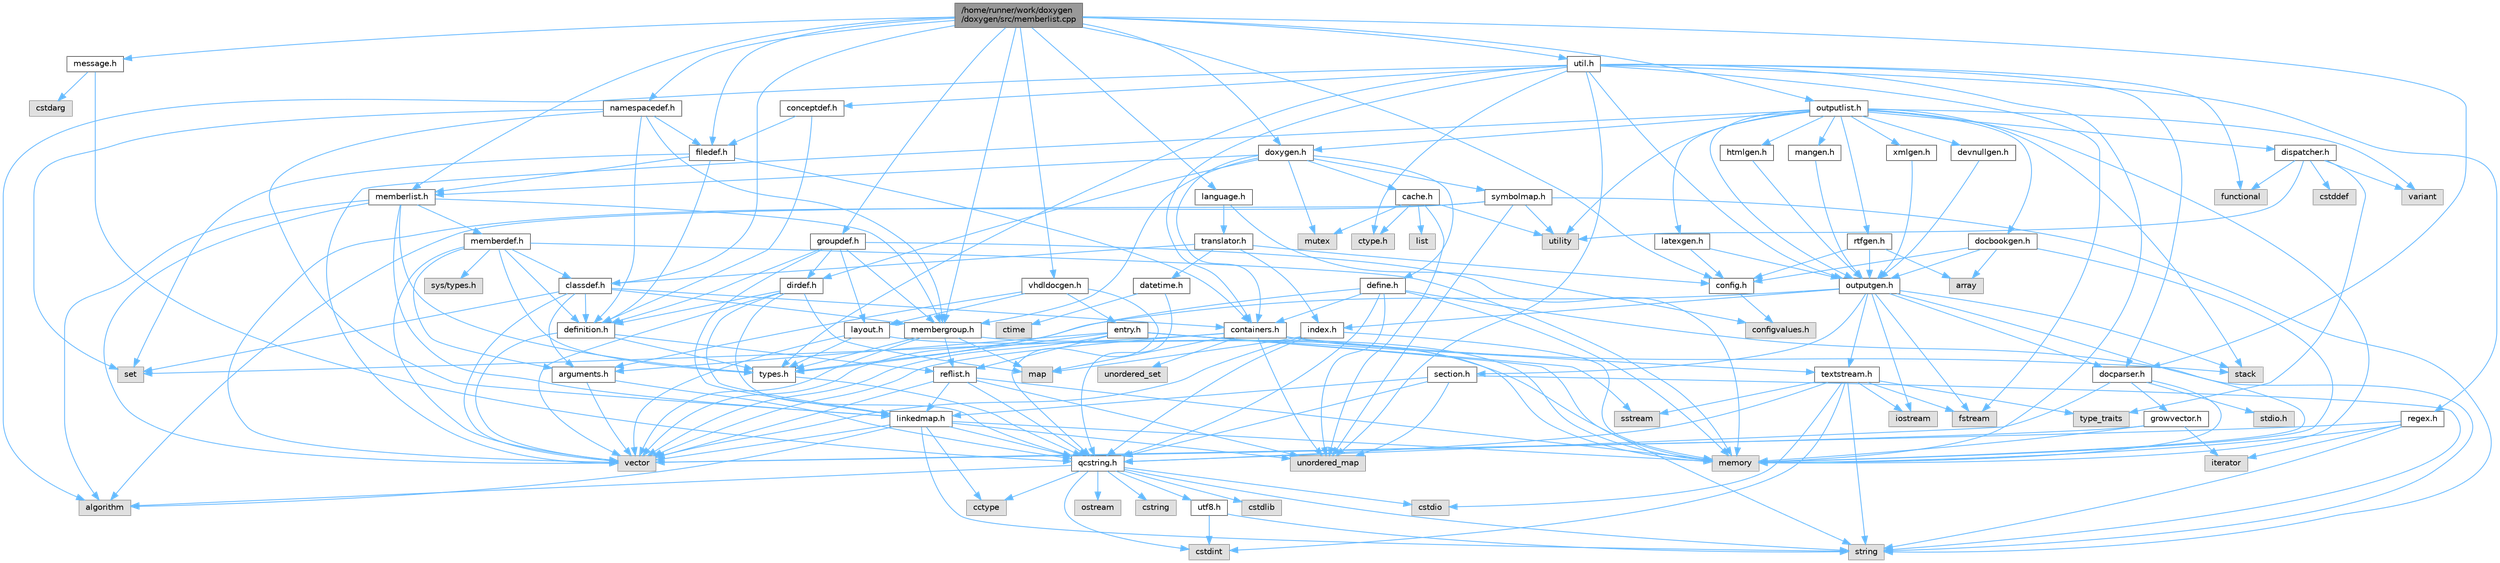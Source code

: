 digraph "/home/runner/work/doxygen/doxygen/src/memberlist.cpp"
{
 // INTERACTIVE_SVG=YES
 // LATEX_PDF_SIZE
  bgcolor="transparent";
  edge [fontname=Helvetica,fontsize=10,labelfontname=Helvetica,labelfontsize=10];
  node [fontname=Helvetica,fontsize=10,shape=box,height=0.2,width=0.4];
  Node1 [label="/home/runner/work/doxygen\l/doxygen/src/memberlist.cpp",height=0.2,width=0.4,color="gray40", fillcolor="grey60", style="filled", fontcolor="black",tooltip=" "];
  Node1 -> Node2 [color="steelblue1",style="solid"];
  Node2 [label="memberlist.h",height=0.2,width=0.4,color="grey40", fillcolor="white", style="filled",URL="$dd/d78/memberlist_8h.html",tooltip=" "];
  Node2 -> Node3 [color="steelblue1",style="solid"];
  Node3 [label="vector",height=0.2,width=0.4,color="grey60", fillcolor="#E0E0E0", style="filled",tooltip=" "];
  Node2 -> Node4 [color="steelblue1",style="solid"];
  Node4 [label="algorithm",height=0.2,width=0.4,color="grey60", fillcolor="#E0E0E0", style="filled",tooltip=" "];
  Node2 -> Node5 [color="steelblue1",style="solid"];
  Node5 [label="memberdef.h",height=0.2,width=0.4,color="grey40", fillcolor="white", style="filled",URL="$d4/d46/memberdef_8h.html",tooltip=" "];
  Node5 -> Node3 [color="steelblue1",style="solid"];
  Node5 -> Node6 [color="steelblue1",style="solid"];
  Node6 [label="memory",height=0.2,width=0.4,color="grey60", fillcolor="#E0E0E0", style="filled",tooltip=" "];
  Node5 -> Node7 [color="steelblue1",style="solid"];
  Node7 [label="sys/types.h",height=0.2,width=0.4,color="grey60", fillcolor="#E0E0E0", style="filled",tooltip=" "];
  Node5 -> Node8 [color="steelblue1",style="solid"];
  Node8 [label="types.h",height=0.2,width=0.4,color="grey40", fillcolor="white", style="filled",URL="$d9/d49/types_8h.html",tooltip="This file contains a number of basic enums and types."];
  Node8 -> Node9 [color="steelblue1",style="solid"];
  Node9 [label="qcstring.h",height=0.2,width=0.4,color="grey40", fillcolor="white", style="filled",URL="$d7/d5c/qcstring_8h.html",tooltip=" "];
  Node9 -> Node10 [color="steelblue1",style="solid"];
  Node10 [label="string",height=0.2,width=0.4,color="grey60", fillcolor="#E0E0E0", style="filled",tooltip=" "];
  Node9 -> Node4 [color="steelblue1",style="solid"];
  Node9 -> Node11 [color="steelblue1",style="solid"];
  Node11 [label="cctype",height=0.2,width=0.4,color="grey60", fillcolor="#E0E0E0", style="filled",tooltip=" "];
  Node9 -> Node12 [color="steelblue1",style="solid"];
  Node12 [label="cstring",height=0.2,width=0.4,color="grey60", fillcolor="#E0E0E0", style="filled",tooltip=" "];
  Node9 -> Node13 [color="steelblue1",style="solid"];
  Node13 [label="cstdio",height=0.2,width=0.4,color="grey60", fillcolor="#E0E0E0", style="filled",tooltip=" "];
  Node9 -> Node14 [color="steelblue1",style="solid"];
  Node14 [label="cstdlib",height=0.2,width=0.4,color="grey60", fillcolor="#E0E0E0", style="filled",tooltip=" "];
  Node9 -> Node15 [color="steelblue1",style="solid"];
  Node15 [label="cstdint",height=0.2,width=0.4,color="grey60", fillcolor="#E0E0E0", style="filled",tooltip=" "];
  Node9 -> Node16 [color="steelblue1",style="solid"];
  Node16 [label="ostream",height=0.2,width=0.4,color="grey60", fillcolor="#E0E0E0", style="filled",tooltip=" "];
  Node9 -> Node17 [color="steelblue1",style="solid"];
  Node17 [label="utf8.h",height=0.2,width=0.4,color="grey40", fillcolor="white", style="filled",URL="$db/d7c/utf8_8h.html",tooltip="Various UTF8 related helper functions."];
  Node17 -> Node15 [color="steelblue1",style="solid"];
  Node17 -> Node10 [color="steelblue1",style="solid"];
  Node5 -> Node18 [color="steelblue1",style="solid"];
  Node18 [label="definition.h",height=0.2,width=0.4,color="grey40", fillcolor="white", style="filled",URL="$df/da1/definition_8h.html",tooltip=" "];
  Node18 -> Node3 [color="steelblue1",style="solid"];
  Node18 -> Node8 [color="steelblue1",style="solid"];
  Node18 -> Node19 [color="steelblue1",style="solid"];
  Node19 [label="reflist.h",height=0.2,width=0.4,color="grey40", fillcolor="white", style="filled",URL="$d1/d02/reflist_8h.html",tooltip=" "];
  Node19 -> Node3 [color="steelblue1",style="solid"];
  Node19 -> Node20 [color="steelblue1",style="solid"];
  Node20 [label="unordered_map",height=0.2,width=0.4,color="grey60", fillcolor="#E0E0E0", style="filled",tooltip=" "];
  Node19 -> Node6 [color="steelblue1",style="solid"];
  Node19 -> Node9 [color="steelblue1",style="solid"];
  Node19 -> Node21 [color="steelblue1",style="solid"];
  Node21 [label="linkedmap.h",height=0.2,width=0.4,color="grey40", fillcolor="white", style="filled",URL="$da/de1/linkedmap_8h.html",tooltip=" "];
  Node21 -> Node20 [color="steelblue1",style="solid"];
  Node21 -> Node3 [color="steelblue1",style="solid"];
  Node21 -> Node6 [color="steelblue1",style="solid"];
  Node21 -> Node10 [color="steelblue1",style="solid"];
  Node21 -> Node4 [color="steelblue1",style="solid"];
  Node21 -> Node11 [color="steelblue1",style="solid"];
  Node21 -> Node9 [color="steelblue1",style="solid"];
  Node5 -> Node22 [color="steelblue1",style="solid"];
  Node22 [label="arguments.h",height=0.2,width=0.4,color="grey40", fillcolor="white", style="filled",URL="$df/d9b/arguments_8h.html",tooltip=" "];
  Node22 -> Node3 [color="steelblue1",style="solid"];
  Node22 -> Node9 [color="steelblue1",style="solid"];
  Node5 -> Node23 [color="steelblue1",style="solid"];
  Node23 [label="classdef.h",height=0.2,width=0.4,color="grey40", fillcolor="white", style="filled",URL="$d1/da6/classdef_8h.html",tooltip=" "];
  Node23 -> Node3 [color="steelblue1",style="solid"];
  Node23 -> Node24 [color="steelblue1",style="solid"];
  Node24 [label="set",height=0.2,width=0.4,color="grey60", fillcolor="#E0E0E0", style="filled",tooltip=" "];
  Node23 -> Node25 [color="steelblue1",style="solid"];
  Node25 [label="containers.h",height=0.2,width=0.4,color="grey40", fillcolor="white", style="filled",URL="$d5/d75/containers_8h.html",tooltip=" "];
  Node25 -> Node3 [color="steelblue1",style="solid"];
  Node25 -> Node10 [color="steelblue1",style="solid"];
  Node25 -> Node24 [color="steelblue1",style="solid"];
  Node25 -> Node26 [color="steelblue1",style="solid"];
  Node26 [label="map",height=0.2,width=0.4,color="grey60", fillcolor="#E0E0E0", style="filled",tooltip=" "];
  Node25 -> Node27 [color="steelblue1",style="solid"];
  Node27 [label="unordered_set",height=0.2,width=0.4,color="grey60", fillcolor="#E0E0E0", style="filled",tooltip=" "];
  Node25 -> Node20 [color="steelblue1",style="solid"];
  Node25 -> Node28 [color="steelblue1",style="solid"];
  Node28 [label="stack",height=0.2,width=0.4,color="grey60", fillcolor="#E0E0E0", style="filled",tooltip=" "];
  Node23 -> Node18 [color="steelblue1",style="solid"];
  Node23 -> Node22 [color="steelblue1",style="solid"];
  Node23 -> Node29 [color="steelblue1",style="solid"];
  Node29 [label="membergroup.h",height=0.2,width=0.4,color="grey40", fillcolor="white", style="filled",URL="$d9/d11/membergroup_8h.html",tooltip=" "];
  Node29 -> Node3 [color="steelblue1",style="solid"];
  Node29 -> Node26 [color="steelblue1",style="solid"];
  Node29 -> Node6 [color="steelblue1",style="solid"];
  Node29 -> Node8 [color="steelblue1",style="solid"];
  Node29 -> Node19 [color="steelblue1",style="solid"];
  Node2 -> Node21 [color="steelblue1",style="solid"];
  Node2 -> Node8 [color="steelblue1",style="solid"];
  Node2 -> Node29 [color="steelblue1",style="solid"];
  Node1 -> Node23 [color="steelblue1",style="solid"];
  Node1 -> Node30 [color="steelblue1",style="solid"];
  Node30 [label="message.h",height=0.2,width=0.4,color="grey40", fillcolor="white", style="filled",URL="$d2/d0d/message_8h.html",tooltip=" "];
  Node30 -> Node31 [color="steelblue1",style="solid"];
  Node31 [label="cstdarg",height=0.2,width=0.4,color="grey60", fillcolor="#E0E0E0", style="filled",tooltip=" "];
  Node30 -> Node9 [color="steelblue1",style="solid"];
  Node1 -> Node32 [color="steelblue1",style="solid"];
  Node32 [label="util.h",height=0.2,width=0.4,color="grey40", fillcolor="white", style="filled",URL="$d8/d3c/util_8h.html",tooltip="A bunch of utility functions."];
  Node32 -> Node6 [color="steelblue1",style="solid"];
  Node32 -> Node20 [color="steelblue1",style="solid"];
  Node32 -> Node4 [color="steelblue1",style="solid"];
  Node32 -> Node33 [color="steelblue1",style="solid"];
  Node33 [label="functional",height=0.2,width=0.4,color="grey60", fillcolor="#E0E0E0", style="filled",tooltip=" "];
  Node32 -> Node34 [color="steelblue1",style="solid"];
  Node34 [label="fstream",height=0.2,width=0.4,color="grey60", fillcolor="#E0E0E0", style="filled",tooltip=" "];
  Node32 -> Node35 [color="steelblue1",style="solid"];
  Node35 [label="ctype.h",height=0.2,width=0.4,color="grey60", fillcolor="#E0E0E0", style="filled",tooltip=" "];
  Node32 -> Node8 [color="steelblue1",style="solid"];
  Node32 -> Node36 [color="steelblue1",style="solid"];
  Node36 [label="docparser.h",height=0.2,width=0.4,color="grey40", fillcolor="white", style="filled",URL="$de/d9c/docparser_8h.html",tooltip=" "];
  Node36 -> Node37 [color="steelblue1",style="solid"];
  Node37 [label="stdio.h",height=0.2,width=0.4,color="grey60", fillcolor="#E0E0E0", style="filled",tooltip=" "];
  Node36 -> Node6 [color="steelblue1",style="solid"];
  Node36 -> Node9 [color="steelblue1",style="solid"];
  Node36 -> Node38 [color="steelblue1",style="solid"];
  Node38 [label="growvector.h",height=0.2,width=0.4,color="grey40", fillcolor="white", style="filled",URL="$d7/d50/growvector_8h.html",tooltip=" "];
  Node38 -> Node3 [color="steelblue1",style="solid"];
  Node38 -> Node6 [color="steelblue1",style="solid"];
  Node38 -> Node39 [color="steelblue1",style="solid"];
  Node39 [label="iterator",height=0.2,width=0.4,color="grey60", fillcolor="#E0E0E0", style="filled",tooltip=" "];
  Node32 -> Node25 [color="steelblue1",style="solid"];
  Node32 -> Node40 [color="steelblue1",style="solid"];
  Node40 [label="outputgen.h",height=0.2,width=0.4,color="grey40", fillcolor="white", style="filled",URL="$df/d06/outputgen_8h.html",tooltip=" "];
  Node40 -> Node6 [color="steelblue1",style="solid"];
  Node40 -> Node28 [color="steelblue1",style="solid"];
  Node40 -> Node41 [color="steelblue1",style="solid"];
  Node41 [label="iostream",height=0.2,width=0.4,color="grey60", fillcolor="#E0E0E0", style="filled",tooltip=" "];
  Node40 -> Node34 [color="steelblue1",style="solid"];
  Node40 -> Node8 [color="steelblue1",style="solid"];
  Node40 -> Node42 [color="steelblue1",style="solid"];
  Node42 [label="index.h",height=0.2,width=0.4,color="grey40", fillcolor="white", style="filled",URL="$d1/db5/index_8h.html",tooltip=" "];
  Node42 -> Node6 [color="steelblue1",style="solid"];
  Node42 -> Node3 [color="steelblue1",style="solid"];
  Node42 -> Node26 [color="steelblue1",style="solid"];
  Node42 -> Node9 [color="steelblue1",style="solid"];
  Node40 -> Node43 [color="steelblue1",style="solid"];
  Node43 [label="section.h",height=0.2,width=0.4,color="grey40", fillcolor="white", style="filled",URL="$d1/d2a/section_8h.html",tooltip=" "];
  Node43 -> Node10 [color="steelblue1",style="solid"];
  Node43 -> Node20 [color="steelblue1",style="solid"];
  Node43 -> Node9 [color="steelblue1",style="solid"];
  Node43 -> Node21 [color="steelblue1",style="solid"];
  Node40 -> Node44 [color="steelblue1",style="solid"];
  Node44 [label="textstream.h",height=0.2,width=0.4,color="grey40", fillcolor="white", style="filled",URL="$d4/d7d/textstream_8h.html",tooltip=" "];
  Node44 -> Node10 [color="steelblue1",style="solid"];
  Node44 -> Node41 [color="steelblue1",style="solid"];
  Node44 -> Node45 [color="steelblue1",style="solid"];
  Node45 [label="sstream",height=0.2,width=0.4,color="grey60", fillcolor="#E0E0E0", style="filled",tooltip=" "];
  Node44 -> Node15 [color="steelblue1",style="solid"];
  Node44 -> Node13 [color="steelblue1",style="solid"];
  Node44 -> Node34 [color="steelblue1",style="solid"];
  Node44 -> Node46 [color="steelblue1",style="solid"];
  Node46 [label="type_traits",height=0.2,width=0.4,color="grey60", fillcolor="#E0E0E0", style="filled",tooltip=" "];
  Node44 -> Node9 [color="steelblue1",style="solid"];
  Node40 -> Node36 [color="steelblue1",style="solid"];
  Node32 -> Node47 [color="steelblue1",style="solid"];
  Node47 [label="regex.h",height=0.2,width=0.4,color="grey40", fillcolor="white", style="filled",URL="$d1/d21/regex_8h.html",tooltip=" "];
  Node47 -> Node6 [color="steelblue1",style="solid"];
  Node47 -> Node10 [color="steelblue1",style="solid"];
  Node47 -> Node3 [color="steelblue1",style="solid"];
  Node47 -> Node39 [color="steelblue1",style="solid"];
  Node32 -> Node48 [color="steelblue1",style="solid"];
  Node48 [label="conceptdef.h",height=0.2,width=0.4,color="grey40", fillcolor="white", style="filled",URL="$da/df1/conceptdef_8h.html",tooltip=" "];
  Node48 -> Node18 [color="steelblue1",style="solid"];
  Node48 -> Node49 [color="steelblue1",style="solid"];
  Node49 [label="filedef.h",height=0.2,width=0.4,color="grey40", fillcolor="white", style="filled",URL="$d4/d3a/filedef_8h.html",tooltip=" "];
  Node49 -> Node24 [color="steelblue1",style="solid"];
  Node49 -> Node18 [color="steelblue1",style="solid"];
  Node49 -> Node2 [color="steelblue1",style="solid"];
  Node49 -> Node25 [color="steelblue1",style="solid"];
  Node1 -> Node50 [color="steelblue1",style="solid"];
  Node50 [label="language.h",height=0.2,width=0.4,color="grey40", fillcolor="white", style="filled",URL="$d8/dce/language_8h.html",tooltip=" "];
  Node50 -> Node51 [color="steelblue1",style="solid"];
  Node51 [label="translator.h",height=0.2,width=0.4,color="grey40", fillcolor="white", style="filled",URL="$d9/df1/translator_8h.html",tooltip=" "];
  Node51 -> Node23 [color="steelblue1",style="solid"];
  Node51 -> Node52 [color="steelblue1",style="solid"];
  Node52 [label="config.h",height=0.2,width=0.4,color="grey40", fillcolor="white", style="filled",URL="$db/d16/config_8h.html",tooltip=" "];
  Node52 -> Node53 [color="steelblue1",style="solid"];
  Node53 [label="configvalues.h",height=0.2,width=0.4,color="grey60", fillcolor="#E0E0E0", style="filled",tooltip=" "];
  Node51 -> Node54 [color="steelblue1",style="solid"];
  Node54 [label="datetime.h",height=0.2,width=0.4,color="grey40", fillcolor="white", style="filled",URL="$de/d1b/datetime_8h.html",tooltip=" "];
  Node54 -> Node55 [color="steelblue1",style="solid"];
  Node55 [label="ctime",height=0.2,width=0.4,color="grey60", fillcolor="#E0E0E0", style="filled",tooltip=" "];
  Node54 -> Node9 [color="steelblue1",style="solid"];
  Node51 -> Node42 [color="steelblue1",style="solid"];
  Node50 -> Node53 [color="steelblue1",style="solid"];
  Node1 -> Node56 [color="steelblue1",style="solid"];
  Node56 [label="doxygen.h",height=0.2,width=0.4,color="grey40", fillcolor="white", style="filled",URL="$d1/da1/doxygen_8h.html",tooltip=" "];
  Node56 -> Node57 [color="steelblue1",style="solid"];
  Node57 [label="mutex",height=0.2,width=0.4,color="grey60", fillcolor="#E0E0E0", style="filled",tooltip=" "];
  Node56 -> Node25 [color="steelblue1",style="solid"];
  Node56 -> Node29 [color="steelblue1",style="solid"];
  Node56 -> Node58 [color="steelblue1",style="solid"];
  Node58 [label="dirdef.h",height=0.2,width=0.4,color="grey40", fillcolor="white", style="filled",URL="$d6/d15/dirdef_8h.html",tooltip=" "];
  Node58 -> Node3 [color="steelblue1",style="solid"];
  Node58 -> Node26 [color="steelblue1",style="solid"];
  Node58 -> Node9 [color="steelblue1",style="solid"];
  Node58 -> Node21 [color="steelblue1",style="solid"];
  Node58 -> Node18 [color="steelblue1",style="solid"];
  Node56 -> Node2 [color="steelblue1",style="solid"];
  Node56 -> Node59 [color="steelblue1",style="solid"];
  Node59 [label="define.h",height=0.2,width=0.4,color="grey40", fillcolor="white", style="filled",URL="$df/d67/define_8h.html",tooltip=" "];
  Node59 -> Node3 [color="steelblue1",style="solid"];
  Node59 -> Node6 [color="steelblue1",style="solid"];
  Node59 -> Node10 [color="steelblue1",style="solid"];
  Node59 -> Node20 [color="steelblue1",style="solid"];
  Node59 -> Node9 [color="steelblue1",style="solid"];
  Node59 -> Node25 [color="steelblue1",style="solid"];
  Node56 -> Node60 [color="steelblue1",style="solid"];
  Node60 [label="cache.h",height=0.2,width=0.4,color="grey40", fillcolor="white", style="filled",URL="$d3/d26/cache_8h.html",tooltip=" "];
  Node60 -> Node61 [color="steelblue1",style="solid"];
  Node61 [label="list",height=0.2,width=0.4,color="grey60", fillcolor="#E0E0E0", style="filled",tooltip=" "];
  Node60 -> Node20 [color="steelblue1",style="solid"];
  Node60 -> Node57 [color="steelblue1",style="solid"];
  Node60 -> Node62 [color="steelblue1",style="solid"];
  Node62 [label="utility",height=0.2,width=0.4,color="grey60", fillcolor="#E0E0E0", style="filled",tooltip=" "];
  Node60 -> Node35 [color="steelblue1",style="solid"];
  Node56 -> Node63 [color="steelblue1",style="solid"];
  Node63 [label="symbolmap.h",height=0.2,width=0.4,color="grey40", fillcolor="white", style="filled",URL="$d7/ddd/symbolmap_8h.html",tooltip=" "];
  Node63 -> Node4 [color="steelblue1",style="solid"];
  Node63 -> Node20 [color="steelblue1",style="solid"];
  Node63 -> Node3 [color="steelblue1",style="solid"];
  Node63 -> Node10 [color="steelblue1",style="solid"];
  Node63 -> Node62 [color="steelblue1",style="solid"];
  Node1 -> Node64 [color="steelblue1",style="solid"];
  Node64 [label="outputlist.h",height=0.2,width=0.4,color="grey40", fillcolor="white", style="filled",URL="$d2/db9/outputlist_8h.html",tooltip=" "];
  Node64 -> Node62 [color="steelblue1",style="solid"];
  Node64 -> Node3 [color="steelblue1",style="solid"];
  Node64 -> Node6 [color="steelblue1",style="solid"];
  Node64 -> Node65 [color="steelblue1",style="solid"];
  Node65 [label="variant",height=0.2,width=0.4,color="grey60", fillcolor="#E0E0E0", style="filled",tooltip=" "];
  Node64 -> Node28 [color="steelblue1",style="solid"];
  Node64 -> Node40 [color="steelblue1",style="solid"];
  Node64 -> Node56 [color="steelblue1",style="solid"];
  Node64 -> Node66 [color="steelblue1",style="solid"];
  Node66 [label="dispatcher.h",height=0.2,width=0.4,color="grey40", fillcolor="white", style="filled",URL="$da/d73/dispatcher_8h.html",tooltip=" "];
  Node66 -> Node67 [color="steelblue1",style="solid"];
  Node67 [label="cstddef",height=0.2,width=0.4,color="grey60", fillcolor="#E0E0E0", style="filled",tooltip=" "];
  Node66 -> Node62 [color="steelblue1",style="solid"];
  Node66 -> Node33 [color="steelblue1",style="solid"];
  Node66 -> Node65 [color="steelblue1",style="solid"];
  Node66 -> Node46 [color="steelblue1",style="solid"];
  Node64 -> Node68 [color="steelblue1",style="solid"];
  Node68 [label="htmlgen.h",height=0.2,width=0.4,color="grey40", fillcolor="white", style="filled",URL="$d8/d56/htmlgen_8h.html",tooltip=" "];
  Node68 -> Node40 [color="steelblue1",style="solid"];
  Node64 -> Node69 [color="steelblue1",style="solid"];
  Node69 [label="latexgen.h",height=0.2,width=0.4,color="grey40", fillcolor="white", style="filled",URL="$d6/d9c/latexgen_8h.html",tooltip=" "];
  Node69 -> Node52 [color="steelblue1",style="solid"];
  Node69 -> Node40 [color="steelblue1",style="solid"];
  Node64 -> Node70 [color="steelblue1",style="solid"];
  Node70 [label="rtfgen.h",height=0.2,width=0.4,color="grey40", fillcolor="white", style="filled",URL="$d4/daa/rtfgen_8h.html",tooltip=" "];
  Node70 -> Node71 [color="steelblue1",style="solid"];
  Node71 [label="array",height=0.2,width=0.4,color="grey60", fillcolor="#E0E0E0", style="filled",tooltip=" "];
  Node70 -> Node52 [color="steelblue1",style="solid"];
  Node70 -> Node40 [color="steelblue1",style="solid"];
  Node64 -> Node72 [color="steelblue1",style="solid"];
  Node72 [label="mangen.h",height=0.2,width=0.4,color="grey40", fillcolor="white", style="filled",URL="$da/dc0/mangen_8h.html",tooltip=" "];
  Node72 -> Node40 [color="steelblue1",style="solid"];
  Node64 -> Node73 [color="steelblue1",style="solid"];
  Node73 [label="docbookgen.h",height=0.2,width=0.4,color="grey40", fillcolor="white", style="filled",URL="$de/dea/docbookgen_8h.html",tooltip=" "];
  Node73 -> Node6 [color="steelblue1",style="solid"];
  Node73 -> Node71 [color="steelblue1",style="solid"];
  Node73 -> Node52 [color="steelblue1",style="solid"];
  Node73 -> Node40 [color="steelblue1",style="solid"];
  Node64 -> Node74 [color="steelblue1",style="solid"];
  Node74 [label="xmlgen.h",height=0.2,width=0.4,color="grey40", fillcolor="white", style="filled",URL="$d9/d67/xmlgen_8h.html",tooltip=" "];
  Node74 -> Node40 [color="steelblue1",style="solid"];
  Node64 -> Node75 [color="steelblue1",style="solid"];
  Node75 [label="devnullgen.h",height=0.2,width=0.4,color="grey40", fillcolor="white", style="filled",URL="$d8/de5/devnullgen_8h.html",tooltip=" "];
  Node75 -> Node40 [color="steelblue1",style="solid"];
  Node1 -> Node76 [color="steelblue1",style="solid"];
  Node76 [label="groupdef.h",height=0.2,width=0.4,color="grey40", fillcolor="white", style="filled",URL="$d1/de6/groupdef_8h.html",tooltip=" "];
  Node76 -> Node6 [color="steelblue1",style="solid"];
  Node76 -> Node18 [color="steelblue1",style="solid"];
  Node76 -> Node58 [color="steelblue1",style="solid"];
  Node76 -> Node77 [color="steelblue1",style="solid"];
  Node77 [label="layout.h",height=0.2,width=0.4,color="grey40", fillcolor="white", style="filled",URL="$db/d51/layout_8h.html",tooltip=" "];
  Node77 -> Node6 [color="steelblue1",style="solid"];
  Node77 -> Node3 [color="steelblue1",style="solid"];
  Node77 -> Node8 [color="steelblue1",style="solid"];
  Node76 -> Node29 [color="steelblue1",style="solid"];
  Node76 -> Node21 [color="steelblue1",style="solid"];
  Node1 -> Node78 [color="steelblue1",style="solid"];
  Node78 [label="vhdldocgen.h",height=0.2,width=0.4,color="grey40", fillcolor="white", style="filled",URL="$dd/dec/vhdldocgen_8h.html",tooltip=" "];
  Node78 -> Node9 [color="steelblue1",style="solid"];
  Node78 -> Node77 [color="steelblue1",style="solid"];
  Node78 -> Node22 [color="steelblue1",style="solid"];
  Node78 -> Node79 [color="steelblue1",style="solid"];
  Node79 [label="entry.h",height=0.2,width=0.4,color="grey40", fillcolor="white", style="filled",URL="$d1/dc6/entry_8h.html",tooltip=" "];
  Node79 -> Node3 [color="steelblue1",style="solid"];
  Node79 -> Node6 [color="steelblue1",style="solid"];
  Node79 -> Node45 [color="steelblue1",style="solid"];
  Node79 -> Node8 [color="steelblue1",style="solid"];
  Node79 -> Node22 [color="steelblue1",style="solid"];
  Node79 -> Node19 [color="steelblue1",style="solid"];
  Node79 -> Node44 [color="steelblue1",style="solid"];
  Node1 -> Node80 [color="steelblue1",style="solid"];
  Node80 [label="namespacedef.h",height=0.2,width=0.4,color="grey40", fillcolor="white", style="filled",URL="$d7/d97/namespacedef_8h.html",tooltip=" "];
  Node80 -> Node24 [color="steelblue1",style="solid"];
  Node80 -> Node18 [color="steelblue1",style="solid"];
  Node80 -> Node49 [color="steelblue1",style="solid"];
  Node80 -> Node21 [color="steelblue1",style="solid"];
  Node80 -> Node29 [color="steelblue1",style="solid"];
  Node1 -> Node49 [color="steelblue1",style="solid"];
  Node1 -> Node29 [color="steelblue1",style="solid"];
  Node1 -> Node52 [color="steelblue1",style="solid"];
  Node1 -> Node36 [color="steelblue1",style="solid"];
}
